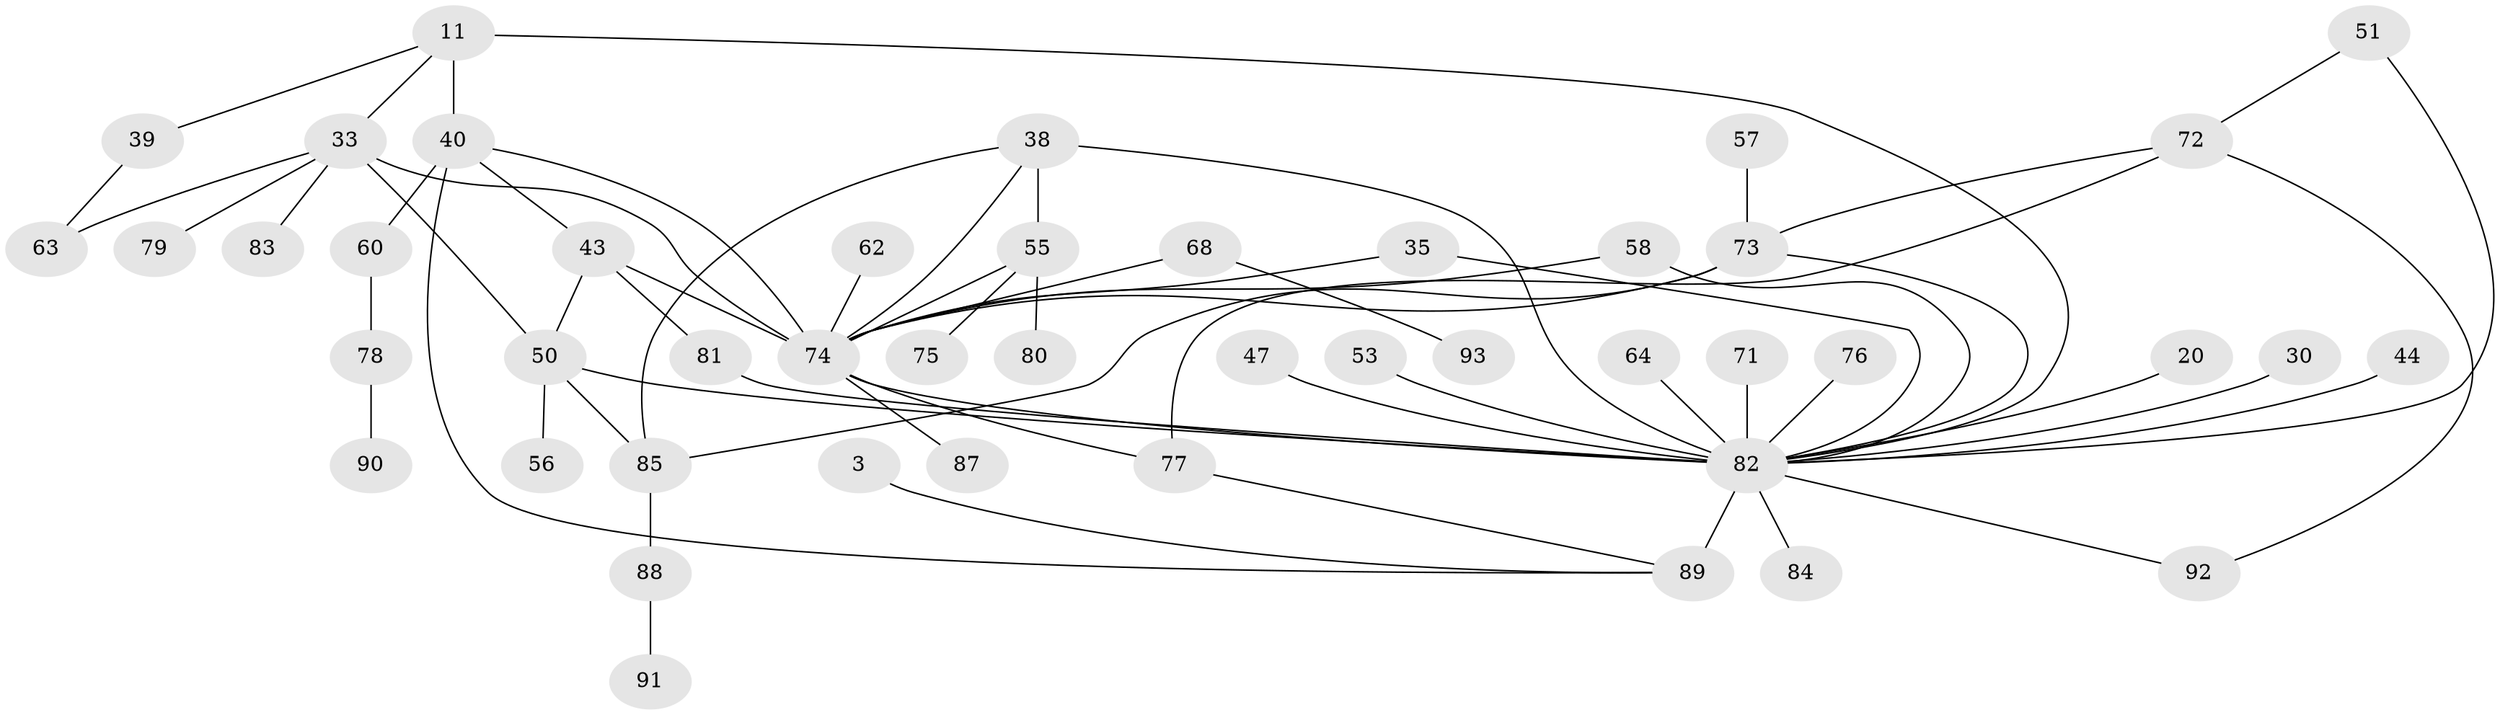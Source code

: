 // original degree distribution, {5: 0.10752688172043011, 6: 0.043010752688172046, 1: 0.2903225806451613, 3: 0.1935483870967742, 7: 0.010752688172043012, 4: 0.08602150537634409, 2: 0.25806451612903225, 8: 0.010752688172043012}
// Generated by graph-tools (version 1.1) at 2025/42/03/09/25 04:42:24]
// undirected, 46 vertices, 64 edges
graph export_dot {
graph [start="1"]
  node [color=gray90,style=filled];
  3;
  11;
  20;
  30;
  33 [super="+25"];
  35;
  38 [super="+32"];
  39;
  40 [super="+7+13+28"];
  43 [super="+37"];
  44;
  47;
  50;
  51;
  53;
  55 [super="+41+36"];
  56;
  57;
  58;
  60 [super="+45"];
  62;
  63;
  64;
  68;
  71 [super="+59"];
  72 [super="+29"];
  73 [super="+12+66"];
  74 [super="+48+34+54"];
  75;
  76;
  77;
  78;
  79;
  80;
  81;
  82 [super="+27+69+52+65+70+9"];
  83;
  84;
  85;
  87;
  88;
  89 [super="+86+67"];
  90;
  91;
  92 [super="+46"];
  93;
  3 -- 89;
  11 -- 39;
  11 -- 33 [weight=2];
  11 -- 40 [weight=2];
  11 -- 82 [weight=2];
  20 -- 82;
  30 -- 82;
  33 -- 83;
  33 -- 63;
  33 -- 50;
  33 -- 79;
  33 -- 74;
  35 -- 82;
  35 -- 74;
  38 -- 85;
  38 -- 55 [weight=2];
  38 -- 82;
  38 -- 74;
  39 -- 63;
  40 -- 89 [weight=3];
  40 -- 43;
  40 -- 60;
  40 -- 74;
  43 -- 50 [weight=2];
  43 -- 81;
  43 -- 74;
  44 -- 82;
  47 -- 82;
  50 -- 56;
  50 -- 85;
  50 -- 82;
  51 -- 72;
  51 -- 82;
  53 -- 82;
  55 -- 80;
  55 -- 75;
  55 -- 74;
  57 -- 73;
  58 -- 82;
  58 -- 74;
  60 -- 78;
  62 -- 74;
  64 -- 82;
  68 -- 93;
  68 -- 74;
  71 -- 82 [weight=2];
  72 -- 77;
  72 -- 73 [weight=2];
  72 -- 92;
  73 -- 85;
  73 -- 74;
  73 -- 82;
  74 -- 87;
  74 -- 82;
  74 -- 77;
  76 -- 82;
  77 -- 89;
  78 -- 90;
  81 -- 82;
  82 -- 84;
  82 -- 89 [weight=6];
  82 -- 92;
  85 -- 88;
  88 -- 91;
}
